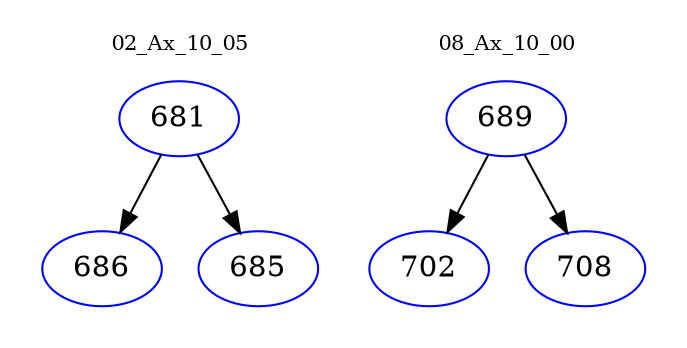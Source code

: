 digraph{
subgraph cluster_0 {
color = white
label = "02_Ax_10_05";
fontsize=10;
T0_681 [label="681", color="blue"]
T0_681 -> T0_686 [color="black"]
T0_686 [label="686", color="blue"]
T0_681 -> T0_685 [color="black"]
T0_685 [label="685", color="blue"]
}
subgraph cluster_1 {
color = white
label = "08_Ax_10_00";
fontsize=10;
T1_689 [label="689", color="blue"]
T1_689 -> T1_702 [color="black"]
T1_702 [label="702", color="blue"]
T1_689 -> T1_708 [color="black"]
T1_708 [label="708", color="blue"]
}
}
